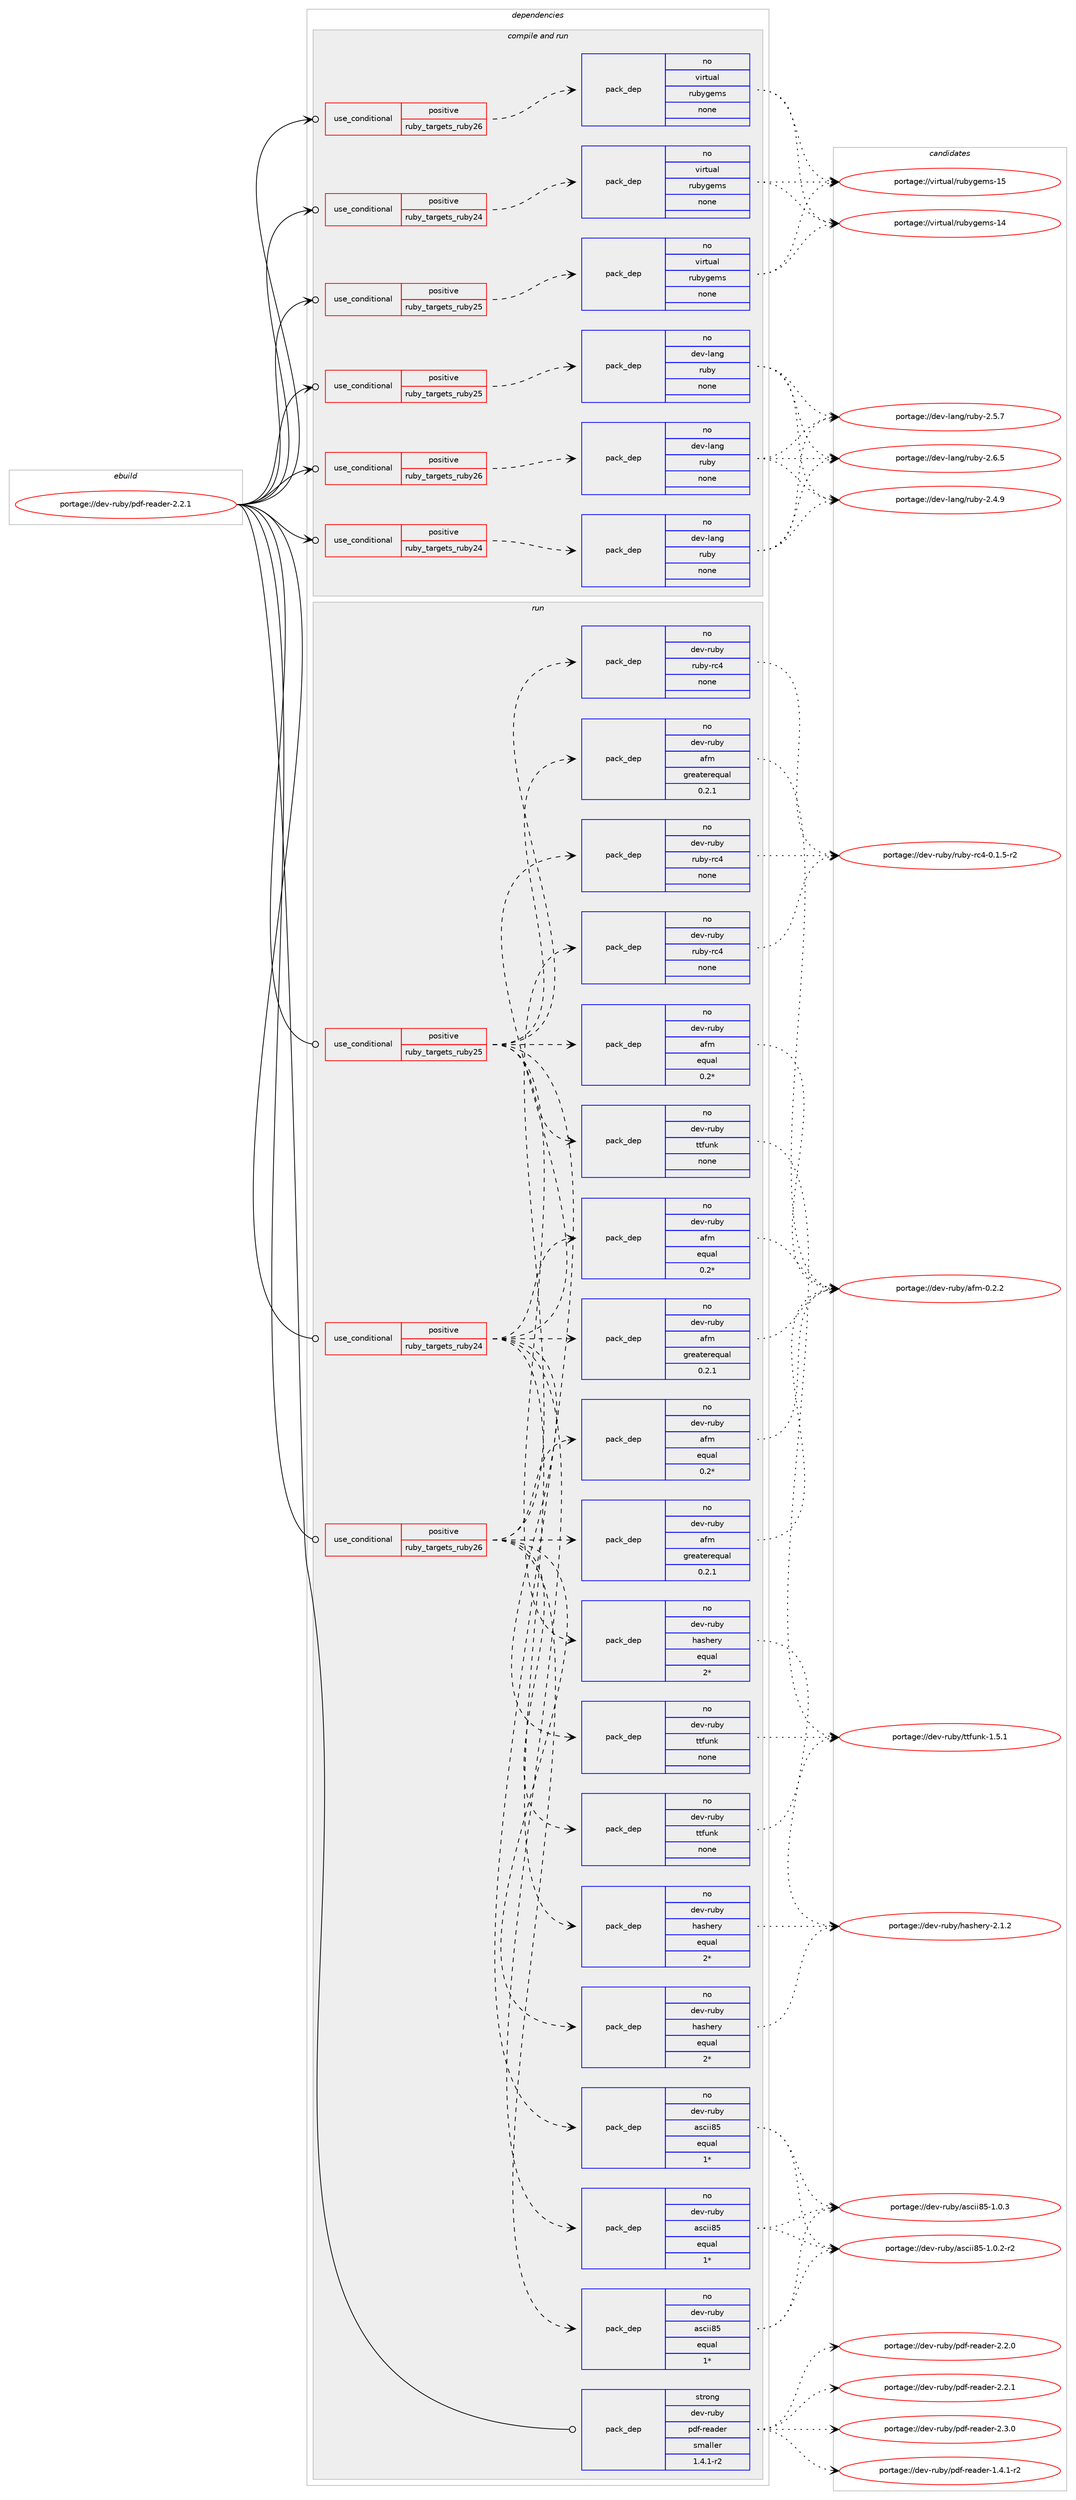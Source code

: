 digraph prolog {

# *************
# Graph options
# *************

newrank=true;
concentrate=true;
compound=true;
graph [rankdir=LR,fontname=Helvetica,fontsize=10,ranksep=1.5];#, ranksep=2.5, nodesep=0.2];
edge  [arrowhead=vee];
node  [fontname=Helvetica,fontsize=10];

# **********
# The ebuild
# **********

subgraph cluster_leftcol {
color=gray;
rank=same;
label=<<i>ebuild</i>>;
id [label="portage://dev-ruby/pdf-reader-2.2.1", color=red, width=4, href="../dev-ruby/pdf-reader-2.2.1.svg"];
}

# ****************
# The dependencies
# ****************

subgraph cluster_midcol {
color=gray;
label=<<i>dependencies</i>>;
subgraph cluster_compile {
fillcolor="#eeeeee";
style=filled;
label=<<i>compile</i>>;
}
subgraph cluster_compileandrun {
fillcolor="#eeeeee";
style=filled;
label=<<i>compile and run</i>>;
subgraph cond58948 {
dependency233980 [label=<<TABLE BORDER="0" CELLBORDER="1" CELLSPACING="0" CELLPADDING="4"><TR><TD ROWSPAN="3" CELLPADDING="10">use_conditional</TD></TR><TR><TD>positive</TD></TR><TR><TD>ruby_targets_ruby24</TD></TR></TABLE>>, shape=none, color=red];
subgraph pack171487 {
dependency233981 [label=<<TABLE BORDER="0" CELLBORDER="1" CELLSPACING="0" CELLPADDING="4" WIDTH="220"><TR><TD ROWSPAN="6" CELLPADDING="30">pack_dep</TD></TR><TR><TD WIDTH="110">no</TD></TR><TR><TD>dev-lang</TD></TR><TR><TD>ruby</TD></TR><TR><TD>none</TD></TR><TR><TD></TD></TR></TABLE>>, shape=none, color=blue];
}
dependency233980:e -> dependency233981:w [weight=20,style="dashed",arrowhead="vee"];
}
id:e -> dependency233980:w [weight=20,style="solid",arrowhead="odotvee"];
subgraph cond58949 {
dependency233982 [label=<<TABLE BORDER="0" CELLBORDER="1" CELLSPACING="0" CELLPADDING="4"><TR><TD ROWSPAN="3" CELLPADDING="10">use_conditional</TD></TR><TR><TD>positive</TD></TR><TR><TD>ruby_targets_ruby24</TD></TR></TABLE>>, shape=none, color=red];
subgraph pack171488 {
dependency233983 [label=<<TABLE BORDER="0" CELLBORDER="1" CELLSPACING="0" CELLPADDING="4" WIDTH="220"><TR><TD ROWSPAN="6" CELLPADDING="30">pack_dep</TD></TR><TR><TD WIDTH="110">no</TD></TR><TR><TD>virtual</TD></TR><TR><TD>rubygems</TD></TR><TR><TD>none</TD></TR><TR><TD></TD></TR></TABLE>>, shape=none, color=blue];
}
dependency233982:e -> dependency233983:w [weight=20,style="dashed",arrowhead="vee"];
}
id:e -> dependency233982:w [weight=20,style="solid",arrowhead="odotvee"];
subgraph cond58950 {
dependency233984 [label=<<TABLE BORDER="0" CELLBORDER="1" CELLSPACING="0" CELLPADDING="4"><TR><TD ROWSPAN="3" CELLPADDING="10">use_conditional</TD></TR><TR><TD>positive</TD></TR><TR><TD>ruby_targets_ruby25</TD></TR></TABLE>>, shape=none, color=red];
subgraph pack171489 {
dependency233985 [label=<<TABLE BORDER="0" CELLBORDER="1" CELLSPACING="0" CELLPADDING="4" WIDTH="220"><TR><TD ROWSPAN="6" CELLPADDING="30">pack_dep</TD></TR><TR><TD WIDTH="110">no</TD></TR><TR><TD>dev-lang</TD></TR><TR><TD>ruby</TD></TR><TR><TD>none</TD></TR><TR><TD></TD></TR></TABLE>>, shape=none, color=blue];
}
dependency233984:e -> dependency233985:w [weight=20,style="dashed",arrowhead="vee"];
}
id:e -> dependency233984:w [weight=20,style="solid",arrowhead="odotvee"];
subgraph cond58951 {
dependency233986 [label=<<TABLE BORDER="0" CELLBORDER="1" CELLSPACING="0" CELLPADDING="4"><TR><TD ROWSPAN="3" CELLPADDING="10">use_conditional</TD></TR><TR><TD>positive</TD></TR><TR><TD>ruby_targets_ruby25</TD></TR></TABLE>>, shape=none, color=red];
subgraph pack171490 {
dependency233987 [label=<<TABLE BORDER="0" CELLBORDER="1" CELLSPACING="0" CELLPADDING="4" WIDTH="220"><TR><TD ROWSPAN="6" CELLPADDING="30">pack_dep</TD></TR><TR><TD WIDTH="110">no</TD></TR><TR><TD>virtual</TD></TR><TR><TD>rubygems</TD></TR><TR><TD>none</TD></TR><TR><TD></TD></TR></TABLE>>, shape=none, color=blue];
}
dependency233986:e -> dependency233987:w [weight=20,style="dashed",arrowhead="vee"];
}
id:e -> dependency233986:w [weight=20,style="solid",arrowhead="odotvee"];
subgraph cond58952 {
dependency233988 [label=<<TABLE BORDER="0" CELLBORDER="1" CELLSPACING="0" CELLPADDING="4"><TR><TD ROWSPAN="3" CELLPADDING="10">use_conditional</TD></TR><TR><TD>positive</TD></TR><TR><TD>ruby_targets_ruby26</TD></TR></TABLE>>, shape=none, color=red];
subgraph pack171491 {
dependency233989 [label=<<TABLE BORDER="0" CELLBORDER="1" CELLSPACING="0" CELLPADDING="4" WIDTH="220"><TR><TD ROWSPAN="6" CELLPADDING="30">pack_dep</TD></TR><TR><TD WIDTH="110">no</TD></TR><TR><TD>dev-lang</TD></TR><TR><TD>ruby</TD></TR><TR><TD>none</TD></TR><TR><TD></TD></TR></TABLE>>, shape=none, color=blue];
}
dependency233988:e -> dependency233989:w [weight=20,style="dashed",arrowhead="vee"];
}
id:e -> dependency233988:w [weight=20,style="solid",arrowhead="odotvee"];
subgraph cond58953 {
dependency233990 [label=<<TABLE BORDER="0" CELLBORDER="1" CELLSPACING="0" CELLPADDING="4"><TR><TD ROWSPAN="3" CELLPADDING="10">use_conditional</TD></TR><TR><TD>positive</TD></TR><TR><TD>ruby_targets_ruby26</TD></TR></TABLE>>, shape=none, color=red];
subgraph pack171492 {
dependency233991 [label=<<TABLE BORDER="0" CELLBORDER="1" CELLSPACING="0" CELLPADDING="4" WIDTH="220"><TR><TD ROWSPAN="6" CELLPADDING="30">pack_dep</TD></TR><TR><TD WIDTH="110">no</TD></TR><TR><TD>virtual</TD></TR><TR><TD>rubygems</TD></TR><TR><TD>none</TD></TR><TR><TD></TD></TR></TABLE>>, shape=none, color=blue];
}
dependency233990:e -> dependency233991:w [weight=20,style="dashed",arrowhead="vee"];
}
id:e -> dependency233990:w [weight=20,style="solid",arrowhead="odotvee"];
}
subgraph cluster_run {
fillcolor="#eeeeee";
style=filled;
label=<<i>run</i>>;
subgraph cond58954 {
dependency233992 [label=<<TABLE BORDER="0" CELLBORDER="1" CELLSPACING="0" CELLPADDING="4"><TR><TD ROWSPAN="3" CELLPADDING="10">use_conditional</TD></TR><TR><TD>positive</TD></TR><TR><TD>ruby_targets_ruby24</TD></TR></TABLE>>, shape=none, color=red];
subgraph pack171493 {
dependency233993 [label=<<TABLE BORDER="0" CELLBORDER="1" CELLSPACING="0" CELLPADDING="4" WIDTH="220"><TR><TD ROWSPAN="6" CELLPADDING="30">pack_dep</TD></TR><TR><TD WIDTH="110">no</TD></TR><TR><TD>dev-ruby</TD></TR><TR><TD>afm</TD></TR><TR><TD>greaterequal</TD></TR><TR><TD>0.2.1</TD></TR></TABLE>>, shape=none, color=blue];
}
dependency233992:e -> dependency233993:w [weight=20,style="dashed",arrowhead="vee"];
subgraph pack171494 {
dependency233994 [label=<<TABLE BORDER="0" CELLBORDER="1" CELLSPACING="0" CELLPADDING="4" WIDTH="220"><TR><TD ROWSPAN="6" CELLPADDING="30">pack_dep</TD></TR><TR><TD WIDTH="110">no</TD></TR><TR><TD>dev-ruby</TD></TR><TR><TD>afm</TD></TR><TR><TD>equal</TD></TR><TR><TD>0.2*</TD></TR></TABLE>>, shape=none, color=blue];
}
dependency233992:e -> dependency233994:w [weight=20,style="dashed",arrowhead="vee"];
subgraph pack171495 {
dependency233995 [label=<<TABLE BORDER="0" CELLBORDER="1" CELLSPACING="0" CELLPADDING="4" WIDTH="220"><TR><TD ROWSPAN="6" CELLPADDING="30">pack_dep</TD></TR><TR><TD WIDTH="110">no</TD></TR><TR><TD>dev-ruby</TD></TR><TR><TD>ascii85</TD></TR><TR><TD>equal</TD></TR><TR><TD>1*</TD></TR></TABLE>>, shape=none, color=blue];
}
dependency233992:e -> dependency233995:w [weight=20,style="dashed",arrowhead="vee"];
subgraph pack171496 {
dependency233996 [label=<<TABLE BORDER="0" CELLBORDER="1" CELLSPACING="0" CELLPADDING="4" WIDTH="220"><TR><TD ROWSPAN="6" CELLPADDING="30">pack_dep</TD></TR><TR><TD WIDTH="110">no</TD></TR><TR><TD>dev-ruby</TD></TR><TR><TD>hashery</TD></TR><TR><TD>equal</TD></TR><TR><TD>2*</TD></TR></TABLE>>, shape=none, color=blue];
}
dependency233992:e -> dependency233996:w [weight=20,style="dashed",arrowhead="vee"];
subgraph pack171497 {
dependency233997 [label=<<TABLE BORDER="0" CELLBORDER="1" CELLSPACING="0" CELLPADDING="4" WIDTH="220"><TR><TD ROWSPAN="6" CELLPADDING="30">pack_dep</TD></TR><TR><TD WIDTH="110">no</TD></TR><TR><TD>dev-ruby</TD></TR><TR><TD>ttfunk</TD></TR><TR><TD>none</TD></TR><TR><TD></TD></TR></TABLE>>, shape=none, color=blue];
}
dependency233992:e -> dependency233997:w [weight=20,style="dashed",arrowhead="vee"];
subgraph pack171498 {
dependency233998 [label=<<TABLE BORDER="0" CELLBORDER="1" CELLSPACING="0" CELLPADDING="4" WIDTH="220"><TR><TD ROWSPAN="6" CELLPADDING="30">pack_dep</TD></TR><TR><TD WIDTH="110">no</TD></TR><TR><TD>dev-ruby</TD></TR><TR><TD>ruby-rc4</TD></TR><TR><TD>none</TD></TR><TR><TD></TD></TR></TABLE>>, shape=none, color=blue];
}
dependency233992:e -> dependency233998:w [weight=20,style="dashed",arrowhead="vee"];
}
id:e -> dependency233992:w [weight=20,style="solid",arrowhead="odot"];
subgraph cond58955 {
dependency233999 [label=<<TABLE BORDER="0" CELLBORDER="1" CELLSPACING="0" CELLPADDING="4"><TR><TD ROWSPAN="3" CELLPADDING="10">use_conditional</TD></TR><TR><TD>positive</TD></TR><TR><TD>ruby_targets_ruby25</TD></TR></TABLE>>, shape=none, color=red];
subgraph pack171499 {
dependency234000 [label=<<TABLE BORDER="0" CELLBORDER="1" CELLSPACING="0" CELLPADDING="4" WIDTH="220"><TR><TD ROWSPAN="6" CELLPADDING="30">pack_dep</TD></TR><TR><TD WIDTH="110">no</TD></TR><TR><TD>dev-ruby</TD></TR><TR><TD>afm</TD></TR><TR><TD>greaterequal</TD></TR><TR><TD>0.2.1</TD></TR></TABLE>>, shape=none, color=blue];
}
dependency233999:e -> dependency234000:w [weight=20,style="dashed",arrowhead="vee"];
subgraph pack171500 {
dependency234001 [label=<<TABLE BORDER="0" CELLBORDER="1" CELLSPACING="0" CELLPADDING="4" WIDTH="220"><TR><TD ROWSPAN="6" CELLPADDING="30">pack_dep</TD></TR><TR><TD WIDTH="110">no</TD></TR><TR><TD>dev-ruby</TD></TR><TR><TD>afm</TD></TR><TR><TD>equal</TD></TR><TR><TD>0.2*</TD></TR></TABLE>>, shape=none, color=blue];
}
dependency233999:e -> dependency234001:w [weight=20,style="dashed",arrowhead="vee"];
subgraph pack171501 {
dependency234002 [label=<<TABLE BORDER="0" CELLBORDER="1" CELLSPACING="0" CELLPADDING="4" WIDTH="220"><TR><TD ROWSPAN="6" CELLPADDING="30">pack_dep</TD></TR><TR><TD WIDTH="110">no</TD></TR><TR><TD>dev-ruby</TD></TR><TR><TD>ascii85</TD></TR><TR><TD>equal</TD></TR><TR><TD>1*</TD></TR></TABLE>>, shape=none, color=blue];
}
dependency233999:e -> dependency234002:w [weight=20,style="dashed",arrowhead="vee"];
subgraph pack171502 {
dependency234003 [label=<<TABLE BORDER="0" CELLBORDER="1" CELLSPACING="0" CELLPADDING="4" WIDTH="220"><TR><TD ROWSPAN="6" CELLPADDING="30">pack_dep</TD></TR><TR><TD WIDTH="110">no</TD></TR><TR><TD>dev-ruby</TD></TR><TR><TD>hashery</TD></TR><TR><TD>equal</TD></TR><TR><TD>2*</TD></TR></TABLE>>, shape=none, color=blue];
}
dependency233999:e -> dependency234003:w [weight=20,style="dashed",arrowhead="vee"];
subgraph pack171503 {
dependency234004 [label=<<TABLE BORDER="0" CELLBORDER="1" CELLSPACING="0" CELLPADDING="4" WIDTH="220"><TR><TD ROWSPAN="6" CELLPADDING="30">pack_dep</TD></TR><TR><TD WIDTH="110">no</TD></TR><TR><TD>dev-ruby</TD></TR><TR><TD>ttfunk</TD></TR><TR><TD>none</TD></TR><TR><TD></TD></TR></TABLE>>, shape=none, color=blue];
}
dependency233999:e -> dependency234004:w [weight=20,style="dashed",arrowhead="vee"];
subgraph pack171504 {
dependency234005 [label=<<TABLE BORDER="0" CELLBORDER="1" CELLSPACING="0" CELLPADDING="4" WIDTH="220"><TR><TD ROWSPAN="6" CELLPADDING="30">pack_dep</TD></TR><TR><TD WIDTH="110">no</TD></TR><TR><TD>dev-ruby</TD></TR><TR><TD>ruby-rc4</TD></TR><TR><TD>none</TD></TR><TR><TD></TD></TR></TABLE>>, shape=none, color=blue];
}
dependency233999:e -> dependency234005:w [weight=20,style="dashed",arrowhead="vee"];
}
id:e -> dependency233999:w [weight=20,style="solid",arrowhead="odot"];
subgraph cond58956 {
dependency234006 [label=<<TABLE BORDER="0" CELLBORDER="1" CELLSPACING="0" CELLPADDING="4"><TR><TD ROWSPAN="3" CELLPADDING="10">use_conditional</TD></TR><TR><TD>positive</TD></TR><TR><TD>ruby_targets_ruby26</TD></TR></TABLE>>, shape=none, color=red];
subgraph pack171505 {
dependency234007 [label=<<TABLE BORDER="0" CELLBORDER="1" CELLSPACING="0" CELLPADDING="4" WIDTH="220"><TR><TD ROWSPAN="6" CELLPADDING="30">pack_dep</TD></TR><TR><TD WIDTH="110">no</TD></TR><TR><TD>dev-ruby</TD></TR><TR><TD>afm</TD></TR><TR><TD>greaterequal</TD></TR><TR><TD>0.2.1</TD></TR></TABLE>>, shape=none, color=blue];
}
dependency234006:e -> dependency234007:w [weight=20,style="dashed",arrowhead="vee"];
subgraph pack171506 {
dependency234008 [label=<<TABLE BORDER="0" CELLBORDER="1" CELLSPACING="0" CELLPADDING="4" WIDTH="220"><TR><TD ROWSPAN="6" CELLPADDING="30">pack_dep</TD></TR><TR><TD WIDTH="110">no</TD></TR><TR><TD>dev-ruby</TD></TR><TR><TD>afm</TD></TR><TR><TD>equal</TD></TR><TR><TD>0.2*</TD></TR></TABLE>>, shape=none, color=blue];
}
dependency234006:e -> dependency234008:w [weight=20,style="dashed",arrowhead="vee"];
subgraph pack171507 {
dependency234009 [label=<<TABLE BORDER="0" CELLBORDER="1" CELLSPACING="0" CELLPADDING="4" WIDTH="220"><TR><TD ROWSPAN="6" CELLPADDING="30">pack_dep</TD></TR><TR><TD WIDTH="110">no</TD></TR><TR><TD>dev-ruby</TD></TR><TR><TD>ascii85</TD></TR><TR><TD>equal</TD></TR><TR><TD>1*</TD></TR></TABLE>>, shape=none, color=blue];
}
dependency234006:e -> dependency234009:w [weight=20,style="dashed",arrowhead="vee"];
subgraph pack171508 {
dependency234010 [label=<<TABLE BORDER="0" CELLBORDER="1" CELLSPACING="0" CELLPADDING="4" WIDTH="220"><TR><TD ROWSPAN="6" CELLPADDING="30">pack_dep</TD></TR><TR><TD WIDTH="110">no</TD></TR><TR><TD>dev-ruby</TD></TR><TR><TD>hashery</TD></TR><TR><TD>equal</TD></TR><TR><TD>2*</TD></TR></TABLE>>, shape=none, color=blue];
}
dependency234006:e -> dependency234010:w [weight=20,style="dashed",arrowhead="vee"];
subgraph pack171509 {
dependency234011 [label=<<TABLE BORDER="0" CELLBORDER="1" CELLSPACING="0" CELLPADDING="4" WIDTH="220"><TR><TD ROWSPAN="6" CELLPADDING="30">pack_dep</TD></TR><TR><TD WIDTH="110">no</TD></TR><TR><TD>dev-ruby</TD></TR><TR><TD>ttfunk</TD></TR><TR><TD>none</TD></TR><TR><TD></TD></TR></TABLE>>, shape=none, color=blue];
}
dependency234006:e -> dependency234011:w [weight=20,style="dashed",arrowhead="vee"];
subgraph pack171510 {
dependency234012 [label=<<TABLE BORDER="0" CELLBORDER="1" CELLSPACING="0" CELLPADDING="4" WIDTH="220"><TR><TD ROWSPAN="6" CELLPADDING="30">pack_dep</TD></TR><TR><TD WIDTH="110">no</TD></TR><TR><TD>dev-ruby</TD></TR><TR><TD>ruby-rc4</TD></TR><TR><TD>none</TD></TR><TR><TD></TD></TR></TABLE>>, shape=none, color=blue];
}
dependency234006:e -> dependency234012:w [weight=20,style="dashed",arrowhead="vee"];
}
id:e -> dependency234006:w [weight=20,style="solid",arrowhead="odot"];
subgraph pack171511 {
dependency234013 [label=<<TABLE BORDER="0" CELLBORDER="1" CELLSPACING="0" CELLPADDING="4" WIDTH="220"><TR><TD ROWSPAN="6" CELLPADDING="30">pack_dep</TD></TR><TR><TD WIDTH="110">strong</TD></TR><TR><TD>dev-ruby</TD></TR><TR><TD>pdf-reader</TD></TR><TR><TD>smaller</TD></TR><TR><TD>1.4.1-r2</TD></TR></TABLE>>, shape=none, color=blue];
}
id:e -> dependency234013:w [weight=20,style="solid",arrowhead="odot"];
}
}

# **************
# The candidates
# **************

subgraph cluster_choices {
rank=same;
color=gray;
label=<<i>candidates</i>>;

subgraph choice171487 {
color=black;
nodesep=1;
choiceportage10010111845108971101034711411798121455046524657 [label="portage://dev-lang/ruby-2.4.9", color=red, width=4,href="../dev-lang/ruby-2.4.9.svg"];
choiceportage10010111845108971101034711411798121455046534655 [label="portage://dev-lang/ruby-2.5.7", color=red, width=4,href="../dev-lang/ruby-2.5.7.svg"];
choiceportage10010111845108971101034711411798121455046544653 [label="portage://dev-lang/ruby-2.6.5", color=red, width=4,href="../dev-lang/ruby-2.6.5.svg"];
dependency233981:e -> choiceportage10010111845108971101034711411798121455046524657:w [style=dotted,weight="100"];
dependency233981:e -> choiceportage10010111845108971101034711411798121455046534655:w [style=dotted,weight="100"];
dependency233981:e -> choiceportage10010111845108971101034711411798121455046544653:w [style=dotted,weight="100"];
}
subgraph choice171488 {
color=black;
nodesep=1;
choiceportage118105114116117971084711411798121103101109115454952 [label="portage://virtual/rubygems-14", color=red, width=4,href="../virtual/rubygems-14.svg"];
choiceportage118105114116117971084711411798121103101109115454953 [label="portage://virtual/rubygems-15", color=red, width=4,href="../virtual/rubygems-15.svg"];
dependency233983:e -> choiceportage118105114116117971084711411798121103101109115454952:w [style=dotted,weight="100"];
dependency233983:e -> choiceportage118105114116117971084711411798121103101109115454953:w [style=dotted,weight="100"];
}
subgraph choice171489 {
color=black;
nodesep=1;
choiceportage10010111845108971101034711411798121455046524657 [label="portage://dev-lang/ruby-2.4.9", color=red, width=4,href="../dev-lang/ruby-2.4.9.svg"];
choiceportage10010111845108971101034711411798121455046534655 [label="portage://dev-lang/ruby-2.5.7", color=red, width=4,href="../dev-lang/ruby-2.5.7.svg"];
choiceportage10010111845108971101034711411798121455046544653 [label="portage://dev-lang/ruby-2.6.5", color=red, width=4,href="../dev-lang/ruby-2.6.5.svg"];
dependency233985:e -> choiceportage10010111845108971101034711411798121455046524657:w [style=dotted,weight="100"];
dependency233985:e -> choiceportage10010111845108971101034711411798121455046534655:w [style=dotted,weight="100"];
dependency233985:e -> choiceportage10010111845108971101034711411798121455046544653:w [style=dotted,weight="100"];
}
subgraph choice171490 {
color=black;
nodesep=1;
choiceportage118105114116117971084711411798121103101109115454952 [label="portage://virtual/rubygems-14", color=red, width=4,href="../virtual/rubygems-14.svg"];
choiceportage118105114116117971084711411798121103101109115454953 [label="portage://virtual/rubygems-15", color=red, width=4,href="../virtual/rubygems-15.svg"];
dependency233987:e -> choiceportage118105114116117971084711411798121103101109115454952:w [style=dotted,weight="100"];
dependency233987:e -> choiceportage118105114116117971084711411798121103101109115454953:w [style=dotted,weight="100"];
}
subgraph choice171491 {
color=black;
nodesep=1;
choiceportage10010111845108971101034711411798121455046524657 [label="portage://dev-lang/ruby-2.4.9", color=red, width=4,href="../dev-lang/ruby-2.4.9.svg"];
choiceportage10010111845108971101034711411798121455046534655 [label="portage://dev-lang/ruby-2.5.7", color=red, width=4,href="../dev-lang/ruby-2.5.7.svg"];
choiceportage10010111845108971101034711411798121455046544653 [label="portage://dev-lang/ruby-2.6.5", color=red, width=4,href="../dev-lang/ruby-2.6.5.svg"];
dependency233989:e -> choiceportage10010111845108971101034711411798121455046524657:w [style=dotted,weight="100"];
dependency233989:e -> choiceportage10010111845108971101034711411798121455046534655:w [style=dotted,weight="100"];
dependency233989:e -> choiceportage10010111845108971101034711411798121455046544653:w [style=dotted,weight="100"];
}
subgraph choice171492 {
color=black;
nodesep=1;
choiceportage118105114116117971084711411798121103101109115454952 [label="portage://virtual/rubygems-14", color=red, width=4,href="../virtual/rubygems-14.svg"];
choiceportage118105114116117971084711411798121103101109115454953 [label="portage://virtual/rubygems-15", color=red, width=4,href="../virtual/rubygems-15.svg"];
dependency233991:e -> choiceportage118105114116117971084711411798121103101109115454952:w [style=dotted,weight="100"];
dependency233991:e -> choiceportage118105114116117971084711411798121103101109115454953:w [style=dotted,weight="100"];
}
subgraph choice171493 {
color=black;
nodesep=1;
choiceportage10010111845114117981214797102109454846504650 [label="portage://dev-ruby/afm-0.2.2", color=red, width=4,href="../dev-ruby/afm-0.2.2.svg"];
dependency233993:e -> choiceportage10010111845114117981214797102109454846504650:w [style=dotted,weight="100"];
}
subgraph choice171494 {
color=black;
nodesep=1;
choiceportage10010111845114117981214797102109454846504650 [label="portage://dev-ruby/afm-0.2.2", color=red, width=4,href="../dev-ruby/afm-0.2.2.svg"];
dependency233994:e -> choiceportage10010111845114117981214797102109454846504650:w [style=dotted,weight="100"];
}
subgraph choice171495 {
color=black;
nodesep=1;
choiceportage100101118451141179812147971159910510556534549464846504511450 [label="portage://dev-ruby/ascii85-1.0.2-r2", color=red, width=4,href="../dev-ruby/ascii85-1.0.2-r2.svg"];
choiceportage10010111845114117981214797115991051055653454946484651 [label="portage://dev-ruby/ascii85-1.0.3", color=red, width=4,href="../dev-ruby/ascii85-1.0.3.svg"];
dependency233995:e -> choiceportage100101118451141179812147971159910510556534549464846504511450:w [style=dotted,weight="100"];
dependency233995:e -> choiceportage10010111845114117981214797115991051055653454946484651:w [style=dotted,weight="100"];
}
subgraph choice171496 {
color=black;
nodesep=1;
choiceportage10010111845114117981214710497115104101114121455046494650 [label="portage://dev-ruby/hashery-2.1.2", color=red, width=4,href="../dev-ruby/hashery-2.1.2.svg"];
dependency233996:e -> choiceportage10010111845114117981214710497115104101114121455046494650:w [style=dotted,weight="100"];
}
subgraph choice171497 {
color=black;
nodesep=1;
choiceportage100101118451141179812147116116102117110107454946534649 [label="portage://dev-ruby/ttfunk-1.5.1", color=red, width=4,href="../dev-ruby/ttfunk-1.5.1.svg"];
dependency233997:e -> choiceportage100101118451141179812147116116102117110107454946534649:w [style=dotted,weight="100"];
}
subgraph choice171498 {
color=black;
nodesep=1;
choiceportage100101118451141179812147114117981214511499524548464946534511450 [label="portage://dev-ruby/ruby-rc4-0.1.5-r2", color=red, width=4,href="../dev-ruby/ruby-rc4-0.1.5-r2.svg"];
dependency233998:e -> choiceportage100101118451141179812147114117981214511499524548464946534511450:w [style=dotted,weight="100"];
}
subgraph choice171499 {
color=black;
nodesep=1;
choiceportage10010111845114117981214797102109454846504650 [label="portage://dev-ruby/afm-0.2.2", color=red, width=4,href="../dev-ruby/afm-0.2.2.svg"];
dependency234000:e -> choiceportage10010111845114117981214797102109454846504650:w [style=dotted,weight="100"];
}
subgraph choice171500 {
color=black;
nodesep=1;
choiceportage10010111845114117981214797102109454846504650 [label="portage://dev-ruby/afm-0.2.2", color=red, width=4,href="../dev-ruby/afm-0.2.2.svg"];
dependency234001:e -> choiceportage10010111845114117981214797102109454846504650:w [style=dotted,weight="100"];
}
subgraph choice171501 {
color=black;
nodesep=1;
choiceportage100101118451141179812147971159910510556534549464846504511450 [label="portage://dev-ruby/ascii85-1.0.2-r2", color=red, width=4,href="../dev-ruby/ascii85-1.0.2-r2.svg"];
choiceportage10010111845114117981214797115991051055653454946484651 [label="portage://dev-ruby/ascii85-1.0.3", color=red, width=4,href="../dev-ruby/ascii85-1.0.3.svg"];
dependency234002:e -> choiceportage100101118451141179812147971159910510556534549464846504511450:w [style=dotted,weight="100"];
dependency234002:e -> choiceportage10010111845114117981214797115991051055653454946484651:w [style=dotted,weight="100"];
}
subgraph choice171502 {
color=black;
nodesep=1;
choiceportage10010111845114117981214710497115104101114121455046494650 [label="portage://dev-ruby/hashery-2.1.2", color=red, width=4,href="../dev-ruby/hashery-2.1.2.svg"];
dependency234003:e -> choiceportage10010111845114117981214710497115104101114121455046494650:w [style=dotted,weight="100"];
}
subgraph choice171503 {
color=black;
nodesep=1;
choiceportage100101118451141179812147116116102117110107454946534649 [label="portage://dev-ruby/ttfunk-1.5.1", color=red, width=4,href="../dev-ruby/ttfunk-1.5.1.svg"];
dependency234004:e -> choiceportage100101118451141179812147116116102117110107454946534649:w [style=dotted,weight="100"];
}
subgraph choice171504 {
color=black;
nodesep=1;
choiceportage100101118451141179812147114117981214511499524548464946534511450 [label="portage://dev-ruby/ruby-rc4-0.1.5-r2", color=red, width=4,href="../dev-ruby/ruby-rc4-0.1.5-r2.svg"];
dependency234005:e -> choiceportage100101118451141179812147114117981214511499524548464946534511450:w [style=dotted,weight="100"];
}
subgraph choice171505 {
color=black;
nodesep=1;
choiceportage10010111845114117981214797102109454846504650 [label="portage://dev-ruby/afm-0.2.2", color=red, width=4,href="../dev-ruby/afm-0.2.2.svg"];
dependency234007:e -> choiceportage10010111845114117981214797102109454846504650:w [style=dotted,weight="100"];
}
subgraph choice171506 {
color=black;
nodesep=1;
choiceportage10010111845114117981214797102109454846504650 [label="portage://dev-ruby/afm-0.2.2", color=red, width=4,href="../dev-ruby/afm-0.2.2.svg"];
dependency234008:e -> choiceportage10010111845114117981214797102109454846504650:w [style=dotted,weight="100"];
}
subgraph choice171507 {
color=black;
nodesep=1;
choiceportage100101118451141179812147971159910510556534549464846504511450 [label="portage://dev-ruby/ascii85-1.0.2-r2", color=red, width=4,href="../dev-ruby/ascii85-1.0.2-r2.svg"];
choiceportage10010111845114117981214797115991051055653454946484651 [label="portage://dev-ruby/ascii85-1.0.3", color=red, width=4,href="../dev-ruby/ascii85-1.0.3.svg"];
dependency234009:e -> choiceportage100101118451141179812147971159910510556534549464846504511450:w [style=dotted,weight="100"];
dependency234009:e -> choiceportage10010111845114117981214797115991051055653454946484651:w [style=dotted,weight="100"];
}
subgraph choice171508 {
color=black;
nodesep=1;
choiceportage10010111845114117981214710497115104101114121455046494650 [label="portage://dev-ruby/hashery-2.1.2", color=red, width=4,href="../dev-ruby/hashery-2.1.2.svg"];
dependency234010:e -> choiceportage10010111845114117981214710497115104101114121455046494650:w [style=dotted,weight="100"];
}
subgraph choice171509 {
color=black;
nodesep=1;
choiceportage100101118451141179812147116116102117110107454946534649 [label="portage://dev-ruby/ttfunk-1.5.1", color=red, width=4,href="../dev-ruby/ttfunk-1.5.1.svg"];
dependency234011:e -> choiceportage100101118451141179812147116116102117110107454946534649:w [style=dotted,weight="100"];
}
subgraph choice171510 {
color=black;
nodesep=1;
choiceportage100101118451141179812147114117981214511499524548464946534511450 [label="portage://dev-ruby/ruby-rc4-0.1.5-r2", color=red, width=4,href="../dev-ruby/ruby-rc4-0.1.5-r2.svg"];
dependency234012:e -> choiceportage100101118451141179812147114117981214511499524548464946534511450:w [style=dotted,weight="100"];
}
subgraph choice171511 {
color=black;
nodesep=1;
choiceportage10010111845114117981214711210010245114101971001011144549465246494511450 [label="portage://dev-ruby/pdf-reader-1.4.1-r2", color=red, width=4,href="../dev-ruby/pdf-reader-1.4.1-r2.svg"];
choiceportage1001011184511411798121471121001024511410197100101114455046504648 [label="portage://dev-ruby/pdf-reader-2.2.0", color=red, width=4,href="../dev-ruby/pdf-reader-2.2.0.svg"];
choiceportage1001011184511411798121471121001024511410197100101114455046504649 [label="portage://dev-ruby/pdf-reader-2.2.1", color=red, width=4,href="../dev-ruby/pdf-reader-2.2.1.svg"];
choiceportage1001011184511411798121471121001024511410197100101114455046514648 [label="portage://dev-ruby/pdf-reader-2.3.0", color=red, width=4,href="../dev-ruby/pdf-reader-2.3.0.svg"];
dependency234013:e -> choiceportage10010111845114117981214711210010245114101971001011144549465246494511450:w [style=dotted,weight="100"];
dependency234013:e -> choiceportage1001011184511411798121471121001024511410197100101114455046504648:w [style=dotted,weight="100"];
dependency234013:e -> choiceportage1001011184511411798121471121001024511410197100101114455046504649:w [style=dotted,weight="100"];
dependency234013:e -> choiceportage1001011184511411798121471121001024511410197100101114455046514648:w [style=dotted,weight="100"];
}
}

}
